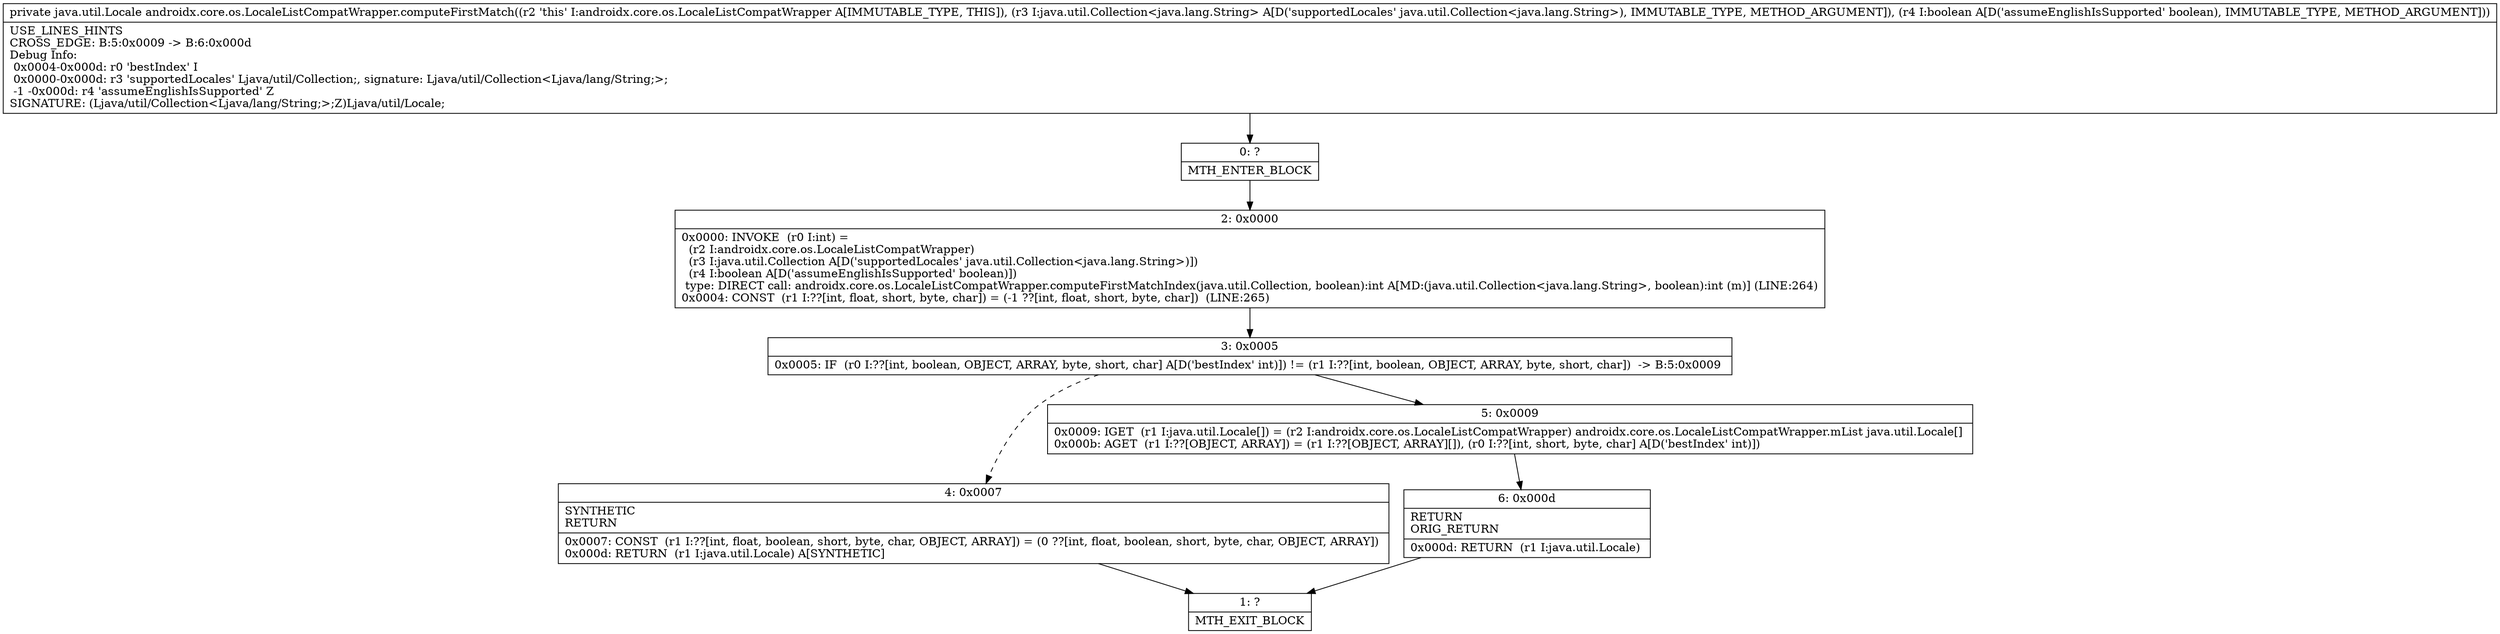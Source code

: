 digraph "CFG forandroidx.core.os.LocaleListCompatWrapper.computeFirstMatch(Ljava\/util\/Collection;Z)Ljava\/util\/Locale;" {
Node_0 [shape=record,label="{0\:\ ?|MTH_ENTER_BLOCK\l}"];
Node_2 [shape=record,label="{2\:\ 0x0000|0x0000: INVOKE  (r0 I:int) = \l  (r2 I:androidx.core.os.LocaleListCompatWrapper)\l  (r3 I:java.util.Collection A[D('supportedLocales' java.util.Collection\<java.lang.String\>)])\l  (r4 I:boolean A[D('assumeEnglishIsSupported' boolean)])\l type: DIRECT call: androidx.core.os.LocaleListCompatWrapper.computeFirstMatchIndex(java.util.Collection, boolean):int A[MD:(java.util.Collection\<java.lang.String\>, boolean):int (m)] (LINE:264)\l0x0004: CONST  (r1 I:??[int, float, short, byte, char]) = (\-1 ??[int, float, short, byte, char])  (LINE:265)\l}"];
Node_3 [shape=record,label="{3\:\ 0x0005|0x0005: IF  (r0 I:??[int, boolean, OBJECT, ARRAY, byte, short, char] A[D('bestIndex' int)]) != (r1 I:??[int, boolean, OBJECT, ARRAY, byte, short, char])  \-\> B:5:0x0009 \l}"];
Node_4 [shape=record,label="{4\:\ 0x0007|SYNTHETIC\lRETURN\l|0x0007: CONST  (r1 I:??[int, float, boolean, short, byte, char, OBJECT, ARRAY]) = (0 ??[int, float, boolean, short, byte, char, OBJECT, ARRAY]) \l0x000d: RETURN  (r1 I:java.util.Locale) A[SYNTHETIC]\l}"];
Node_1 [shape=record,label="{1\:\ ?|MTH_EXIT_BLOCK\l}"];
Node_5 [shape=record,label="{5\:\ 0x0009|0x0009: IGET  (r1 I:java.util.Locale[]) = (r2 I:androidx.core.os.LocaleListCompatWrapper) androidx.core.os.LocaleListCompatWrapper.mList java.util.Locale[] \l0x000b: AGET  (r1 I:??[OBJECT, ARRAY]) = (r1 I:??[OBJECT, ARRAY][]), (r0 I:??[int, short, byte, char] A[D('bestIndex' int)]) \l}"];
Node_6 [shape=record,label="{6\:\ 0x000d|RETURN\lORIG_RETURN\l|0x000d: RETURN  (r1 I:java.util.Locale) \l}"];
MethodNode[shape=record,label="{private java.util.Locale androidx.core.os.LocaleListCompatWrapper.computeFirstMatch((r2 'this' I:androidx.core.os.LocaleListCompatWrapper A[IMMUTABLE_TYPE, THIS]), (r3 I:java.util.Collection\<java.lang.String\> A[D('supportedLocales' java.util.Collection\<java.lang.String\>), IMMUTABLE_TYPE, METHOD_ARGUMENT]), (r4 I:boolean A[D('assumeEnglishIsSupported' boolean), IMMUTABLE_TYPE, METHOD_ARGUMENT]))  | USE_LINES_HINTS\lCROSS_EDGE: B:5:0x0009 \-\> B:6:0x000d\lDebug Info:\l  0x0004\-0x000d: r0 'bestIndex' I\l  0x0000\-0x000d: r3 'supportedLocales' Ljava\/util\/Collection;, signature: Ljava\/util\/Collection\<Ljava\/lang\/String;\>;\l  \-1 \-0x000d: r4 'assumeEnglishIsSupported' Z\lSIGNATURE: (Ljava\/util\/Collection\<Ljava\/lang\/String;\>;Z)Ljava\/util\/Locale;\l}"];
MethodNode -> Node_0;Node_0 -> Node_2;
Node_2 -> Node_3;
Node_3 -> Node_4[style=dashed];
Node_3 -> Node_5;
Node_4 -> Node_1;
Node_5 -> Node_6;
Node_6 -> Node_1;
}

